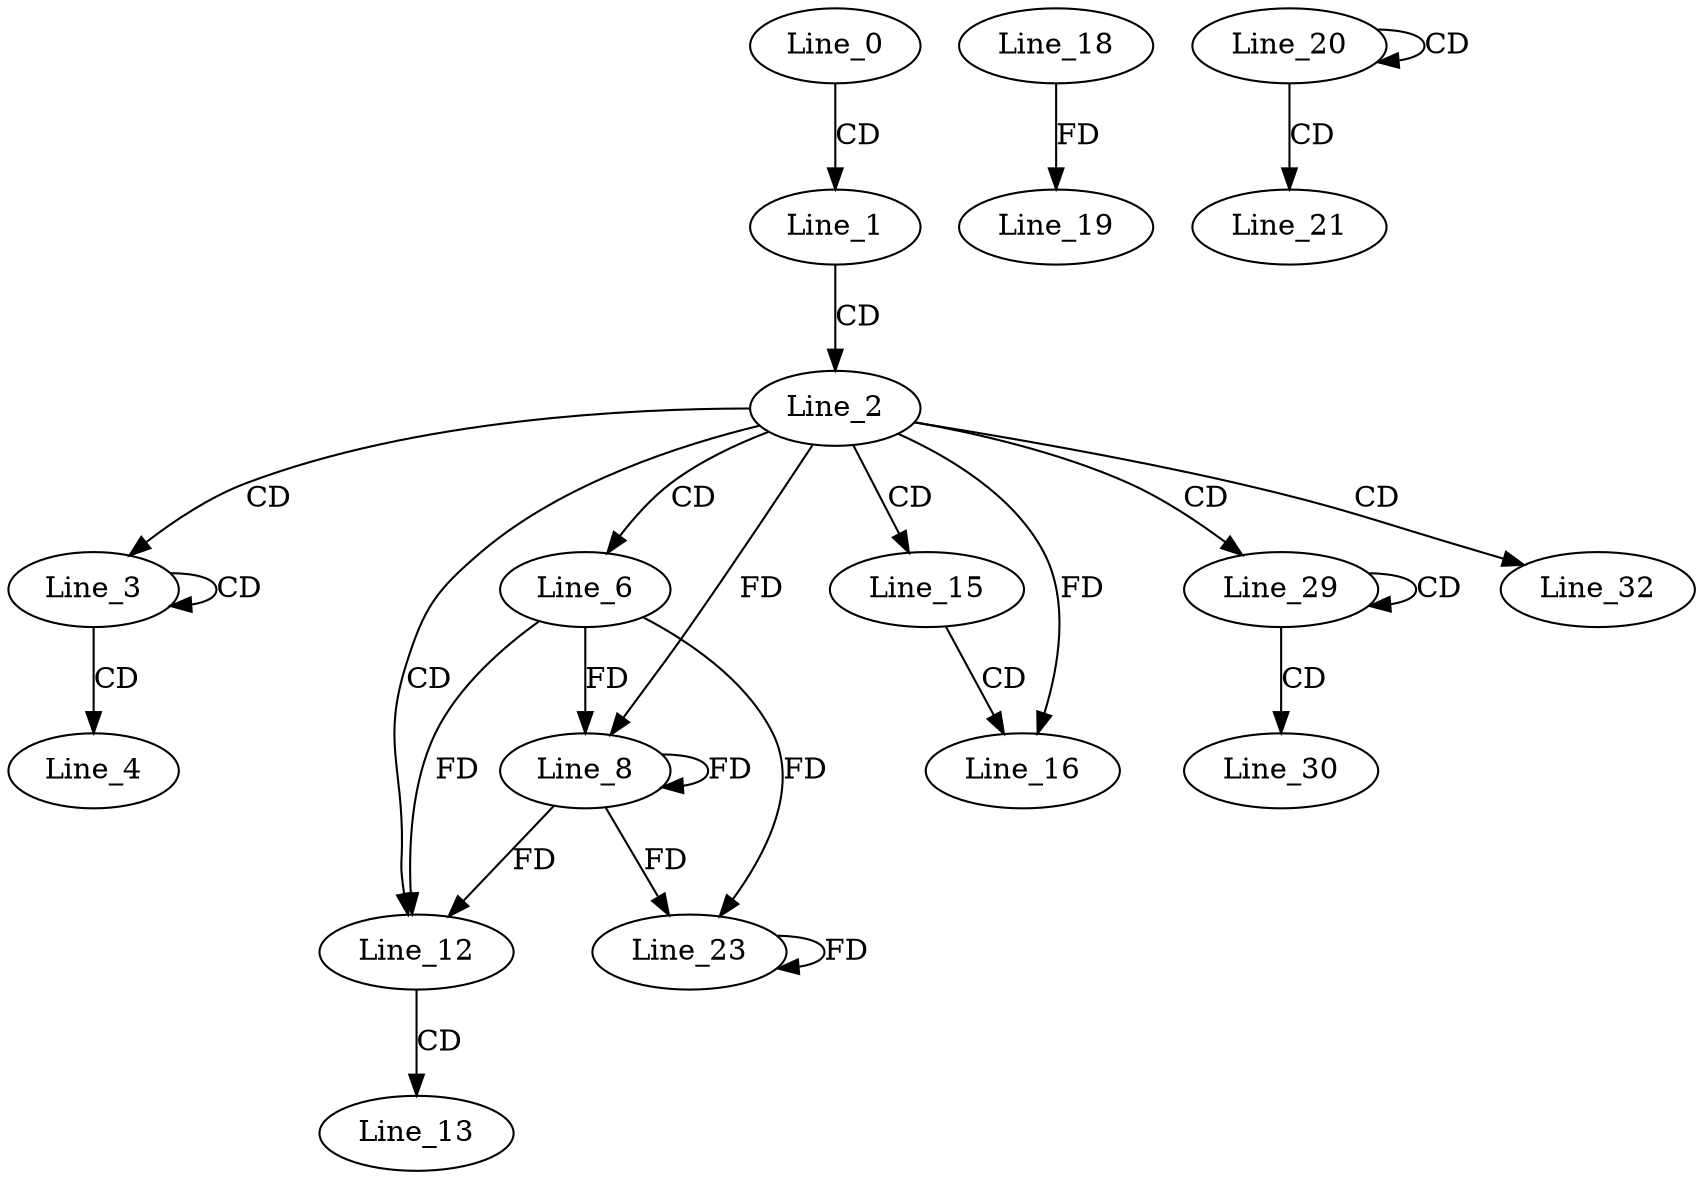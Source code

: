 digraph G {
  Line_0;
  Line_1;
  Line_2;
  Line_3;
  Line_3;
  Line_4;
  Line_6;
  Line_8;
  Line_8;
  Line_12;
  Line_13;
  Line_15;
  Line_16;
  Line_16;
  Line_16;
  Line_18;
  Line_19;
  Line_20;
  Line_20;
  Line_21;
  Line_23;
  Line_29;
  Line_29;
  Line_30;
  Line_32;
  Line_0 -> Line_1 [ label="CD" ];
  Line_1 -> Line_2 [ label="CD" ];
  Line_2 -> Line_3 [ label="CD" ];
  Line_3 -> Line_3 [ label="CD" ];
  Line_3 -> Line_4 [ label="CD" ];
  Line_2 -> Line_6 [ label="CD" ];
  Line_6 -> Line_8 [ label="FD" ];
  Line_8 -> Line_8 [ label="FD" ];
  Line_2 -> Line_8 [ label="FD" ];
  Line_2 -> Line_12 [ label="CD" ];
  Line_6 -> Line_12 [ label="FD" ];
  Line_8 -> Line_12 [ label="FD" ];
  Line_12 -> Line_13 [ label="CD" ];
  Line_2 -> Line_15 [ label="CD" ];
  Line_15 -> Line_16 [ label="CD" ];
  Line_2 -> Line_16 [ label="FD" ];
  Line_18 -> Line_19 [ label="FD" ];
  Line_20 -> Line_20 [ label="CD" ];
  Line_20 -> Line_21 [ label="CD" ];
  Line_6 -> Line_23 [ label="FD" ];
  Line_8 -> Line_23 [ label="FD" ];
  Line_23 -> Line_23 [ label="FD" ];
  Line_2 -> Line_29 [ label="CD" ];
  Line_29 -> Line_29 [ label="CD" ];
  Line_29 -> Line_30 [ label="CD" ];
  Line_2 -> Line_32 [ label="CD" ];
}
